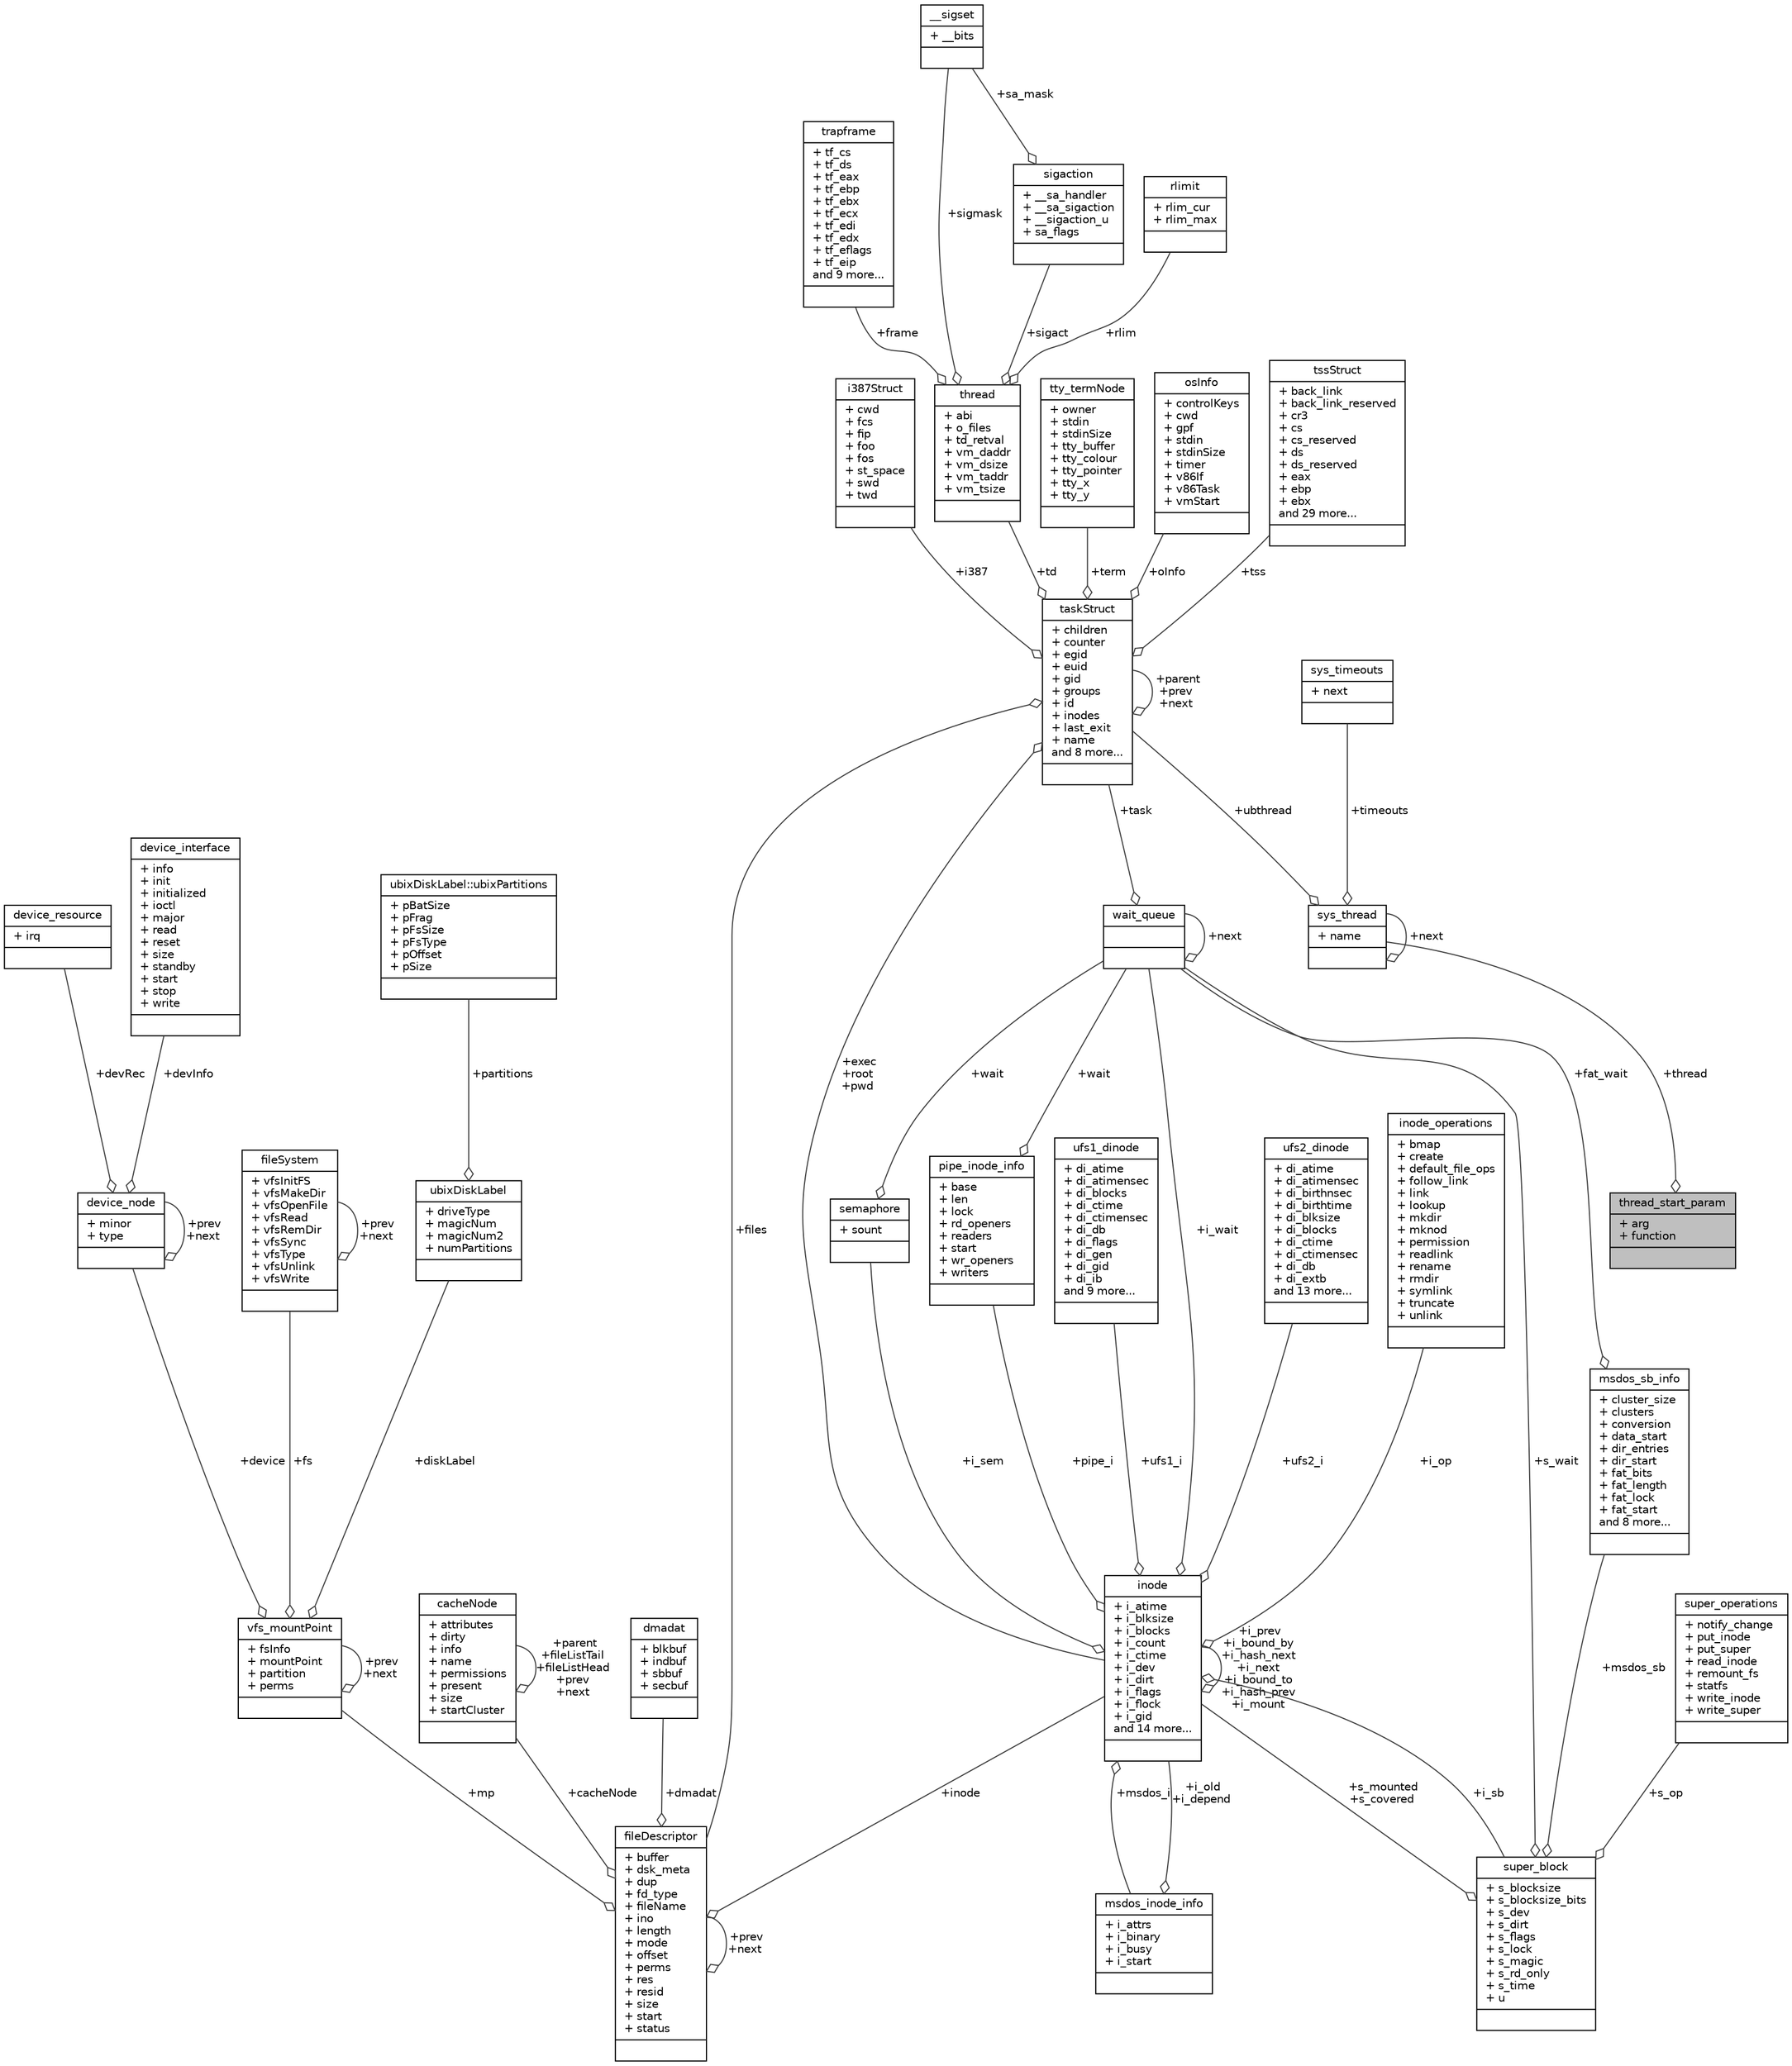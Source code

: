 digraph "thread_start_param"
{
 // LATEX_PDF_SIZE
  edge [fontname="Helvetica",fontsize="10",labelfontname="Helvetica",labelfontsize="10"];
  node [fontname="Helvetica",fontsize="10",shape=record];
  Node1 [label="{thread_start_param\n|+ arg\l+ function\l|}",height=0.2,width=0.4,color="black", fillcolor="grey75", style="filled", fontcolor="black",tooltip=" "];
  Node2 -> Node1 [color="grey25",fontsize="10",style="solid",label=" +thread" ,arrowhead="odiamond",fontname="Helvetica"];
  Node2 [label="{sys_thread\n|+ name\l|}",height=0.2,width=0.4,color="black", fillcolor="white", style="filled",URL="$structsys__thread.html",tooltip=" "];
  Node2 -> Node2 [color="grey25",fontsize="10",style="solid",label=" +next" ,arrowhead="odiamond",fontname="Helvetica"];
  Node3 -> Node2 [color="grey25",fontsize="10",style="solid",label=" +ubthread" ,arrowhead="odiamond",fontname="Helvetica"];
  Node3 [label="{taskStruct\n|+ children\l+ counter\l+ egid\l+ euid\l+ gid\l+ groups\l+ id\l+ inodes\l+ last_exit\l+ name\land 8 more...\l|}",height=0.2,width=0.4,color="black", fillcolor="white", style="filled",URL="$structtaskStruct.html",tooltip=" "];
  Node4 -> Node3 [color="grey25",fontsize="10",style="solid",label=" +exec\n+root\n+pwd" ,arrowhead="odiamond",fontname="Helvetica"];
  Node4 [label="{inode\n|+ i_atime\l+ i_blksize\l+ i_blocks\l+ i_count\l+ i_ctime\l+ i_dev\l+ i_dirt\l+ i_flags\l+ i_flock\l+ i_gid\land 14 more...\l|}",height=0.2,width=0.4,color="black", fillcolor="white", style="filled",URL="$structinode.html",tooltip=" "];
  Node5 -> Node4 [color="grey25",fontsize="10",style="solid",label=" +msdos_i" ,arrowhead="odiamond",fontname="Helvetica"];
  Node5 [label="{msdos_inode_info\n|+ i_attrs\l+ i_binary\l+ i_busy\l+ i_start\l|}",height=0.2,width=0.4,color="black", fillcolor="white", style="filled",URL="$structmsdos__inode__info.html",tooltip=" "];
  Node4 -> Node5 [color="grey25",fontsize="10",style="solid",label=" +i_old\n+i_depend" ,arrowhead="odiamond",fontname="Helvetica"];
  Node6 -> Node4 [color="grey25",fontsize="10",style="solid",label=" +i_sb" ,arrowhead="odiamond",fontname="Helvetica"];
  Node6 [label="{super_block\n|+ s_blocksize\l+ s_blocksize_bits\l+ s_dev\l+ s_dirt\l+ s_flags\l+ s_lock\l+ s_magic\l+ s_rd_only\l+ s_time\l+ u\l|}",height=0.2,width=0.4,color="black", fillcolor="white", style="filled",URL="$structsuper__block.html",tooltip=" "];
  Node7 -> Node6 [color="grey25",fontsize="10",style="solid",label=" +msdos_sb" ,arrowhead="odiamond",fontname="Helvetica"];
  Node7 [label="{msdos_sb_info\n|+ cluster_size\l+ clusters\l+ conversion\l+ data_start\l+ dir_entries\l+ dir_start\l+ fat_bits\l+ fat_length\l+ fat_lock\l+ fat_start\land 8 more...\l|}",height=0.2,width=0.4,color="black", fillcolor="white", style="filled",URL="$structmsdos__sb__info.html",tooltip=" "];
  Node8 -> Node7 [color="grey25",fontsize="10",style="solid",label=" +fat_wait" ,arrowhead="odiamond",fontname="Helvetica"];
  Node8 [label="{wait_queue\n||}",height=0.2,width=0.4,color="black", fillcolor="white", style="filled",URL="$structwait__queue.html",tooltip=" "];
  Node3 -> Node8 [color="grey25",fontsize="10",style="solid",label=" +task" ,arrowhead="odiamond",fontname="Helvetica"];
  Node8 -> Node8 [color="grey25",fontsize="10",style="solid",label=" +next" ,arrowhead="odiamond",fontname="Helvetica"];
  Node4 -> Node6 [color="grey25",fontsize="10",style="solid",label=" +s_mounted\n+s_covered" ,arrowhead="odiamond",fontname="Helvetica"];
  Node8 -> Node6 [color="grey25",fontsize="10",style="solid",label=" +s_wait" ,arrowhead="odiamond",fontname="Helvetica"];
  Node9 -> Node6 [color="grey25",fontsize="10",style="solid",label=" +s_op" ,arrowhead="odiamond",fontname="Helvetica"];
  Node9 [label="{super_operations\n|+ notify_change\l+ put_inode\l+ put_super\l+ read_inode\l+ remount_fs\l+ statfs\l+ write_inode\l+ write_super\l|}",height=0.2,width=0.4,color="black", fillcolor="white", style="filled",URL="$structsuper__operations.html",tooltip=" "];
  Node4 -> Node4 [color="grey25",fontsize="10",style="solid",label=" +i_prev\n+i_bound_by\n+i_hash_next\n+i_next\n+i_bound_to\n+i_hash_prev\n+i_mount" ,arrowhead="odiamond",fontname="Helvetica"];
  Node10 -> Node4 [color="grey25",fontsize="10",style="solid",label=" +i_sem" ,arrowhead="odiamond",fontname="Helvetica"];
  Node10 [label="{semaphore\n|+ sount\l|}",height=0.2,width=0.4,color="black", fillcolor="white", style="filled",URL="$structsemaphore.html",tooltip=" "];
  Node8 -> Node10 [color="grey25",fontsize="10",style="solid",label=" +wait" ,arrowhead="odiamond",fontname="Helvetica"];
  Node11 -> Node4 [color="grey25",fontsize="10",style="solid",label=" +pipe_i" ,arrowhead="odiamond",fontname="Helvetica"];
  Node11 [label="{pipe_inode_info\n|+ base\l+ len\l+ lock\l+ rd_openers\l+ readers\l+ start\l+ wr_openers\l+ writers\l|}",height=0.2,width=0.4,color="black", fillcolor="white", style="filled",URL="$structpipe__inode__info.html",tooltip=" "];
  Node8 -> Node11 [color="grey25",fontsize="10",style="solid",label=" +wait" ,arrowhead="odiamond",fontname="Helvetica"];
  Node12 -> Node4 [color="grey25",fontsize="10",style="solid",label=" +ufs2_i" ,arrowhead="odiamond",fontname="Helvetica"];
  Node12 [label="{ufs2_dinode\n|+ di_atime\l+ di_atimensec\l+ di_birthnsec\l+ di_birthtime\l+ di_blksize\l+ di_blocks\l+ di_ctime\l+ di_ctimensec\l+ di_db\l+ di_extb\land 13 more...\l|}",height=0.2,width=0.4,color="black", fillcolor="white", style="filled",URL="$structufs2__dinode.html",tooltip=" "];
  Node8 -> Node4 [color="grey25",fontsize="10",style="solid",label=" +i_wait" ,arrowhead="odiamond",fontname="Helvetica"];
  Node13 -> Node4 [color="grey25",fontsize="10",style="solid",label=" +i_op" ,arrowhead="odiamond",fontname="Helvetica"];
  Node13 [label="{inode_operations\n|+ bmap\l+ create\l+ default_file_ops\l+ follow_link\l+ link\l+ lookup\l+ mkdir\l+ mknod\l+ permission\l+ readlink\l+ rename\l+ rmdir\l+ symlink\l+ truncate\l+ unlink\l|}",height=0.2,width=0.4,color="black", fillcolor="white", style="filled",URL="$structinode__operations.html",tooltip=" "];
  Node14 -> Node4 [color="grey25",fontsize="10",style="solid",label=" +ufs1_i" ,arrowhead="odiamond",fontname="Helvetica"];
  Node14 [label="{ufs1_dinode\n|+ di_atime\l+ di_atimensec\l+ di_blocks\l+ di_ctime\l+ di_ctimensec\l+ di_db\l+ di_flags\l+ di_gen\l+ di_gid\l+ di_ib\land 9 more...\l|}",height=0.2,width=0.4,color="black", fillcolor="white", style="filled",URL="$structufs1__dinode.html",tooltip=" "];
  Node3 -> Node3 [color="grey25",fontsize="10",style="solid",label=" +parent\n+prev\n+next" ,arrowhead="odiamond",fontname="Helvetica"];
  Node15 -> Node3 [color="grey25",fontsize="10",style="solid",label=" +i387" ,arrowhead="odiamond",fontname="Helvetica"];
  Node15 [label="{i387Struct\n|+ cwd\l+ fcs\l+ fip\l+ foo\l+ fos\l+ st_space\l+ swd\l+ twd\l|}",height=0.2,width=0.4,color="black", fillcolor="white", style="filled",URL="$structi387Struct.html",tooltip=" "];
  Node16 -> Node3 [color="grey25",fontsize="10",style="solid",label=" +td" ,arrowhead="odiamond",fontname="Helvetica"];
  Node16 [label="{thread\n|+ abi\l+ o_files\l+ td_retval\l+ vm_daddr\l+ vm_dsize\l+ vm_taddr\l+ vm_tsize\l|}",height=0.2,width=0.4,color="black", fillcolor="white", style="filled",URL="$structthread.html",tooltip=" "];
  Node17 -> Node16 [color="grey25",fontsize="10",style="solid",label=" +frame" ,arrowhead="odiamond",fontname="Helvetica"];
  Node17 [label="{trapframe\n|+ tf_cs\l+ tf_ds\l+ tf_eax\l+ tf_ebp\l+ tf_ebx\l+ tf_ecx\l+ tf_edi\l+ tf_edx\l+ tf_eflags\l+ tf_eip\land 9 more...\l|}",height=0.2,width=0.4,color="black", fillcolor="white", style="filled",URL="$structtrapframe.html",tooltip=" "];
  Node18 -> Node16 [color="grey25",fontsize="10",style="solid",label=" +sigmask" ,arrowhead="odiamond",fontname="Helvetica"];
  Node18 [label="{__sigset\n|+ __bits\l|}",height=0.2,width=0.4,color="black", fillcolor="white", style="filled",URL="$struct____sigset.html",tooltip=" "];
  Node19 -> Node16 [color="grey25",fontsize="10",style="solid",label=" +rlim" ,arrowhead="odiamond",fontname="Helvetica"];
  Node19 [label="{rlimit\n|+ rlim_cur\l+ rlim_max\l|}",height=0.2,width=0.4,color="black", fillcolor="white", style="filled",URL="$structrlimit.html",tooltip=" "];
  Node20 -> Node16 [color="grey25",fontsize="10",style="solid",label=" +sigact" ,arrowhead="odiamond",fontname="Helvetica"];
  Node20 [label="{sigaction\n|+ __sa_handler\l+ __sa_sigaction\l+ __sigaction_u\l+ sa_flags\l|}",height=0.2,width=0.4,color="black", fillcolor="white", style="filled",URL="$structsigaction.html",tooltip=" "];
  Node18 -> Node20 [color="grey25",fontsize="10",style="solid",label=" +sa_mask" ,arrowhead="odiamond",fontname="Helvetica"];
  Node21 -> Node3 [color="grey25",fontsize="10",style="solid",label=" +files" ,arrowhead="odiamond",fontname="Helvetica"];
  Node21 [label="{fileDescriptor\n|+ buffer\l+ dsk_meta\l+ dup\l+ fd_type\l+ fileName\l+ ino\l+ length\l+ mode\l+ offset\l+ perms\l+ res\l+ resid\l+ size\l+ start\l+ status\l|}",height=0.2,width=0.4,color="black", fillcolor="white", style="filled",URL="$structfileDescriptor.html",tooltip=" "];
  Node4 -> Node21 [color="grey25",fontsize="10",style="solid",label=" +inode" ,arrowhead="odiamond",fontname="Helvetica"];
  Node22 -> Node21 [color="grey25",fontsize="10",style="solid",label=" +cacheNode" ,arrowhead="odiamond",fontname="Helvetica"];
  Node22 [label="{cacheNode\n|+ attributes\l+ dirty\l+ info\l+ name\l+ permissions\l+ present\l+ size\l+ startCluster\l|}",height=0.2,width=0.4,color="black", fillcolor="white", style="filled",URL="$structcacheNode.html",tooltip=" "];
  Node22 -> Node22 [color="grey25",fontsize="10",style="solid",label=" +parent\n+fileListTail\n+fileListHead\n+prev\n+next" ,arrowhead="odiamond",fontname="Helvetica"];
  Node21 -> Node21 [color="grey25",fontsize="10",style="solid",label=" +prev\n+next" ,arrowhead="odiamond",fontname="Helvetica"];
  Node23 -> Node21 [color="grey25",fontsize="10",style="solid",label=" +dmadat" ,arrowhead="odiamond",fontname="Helvetica"];
  Node23 [label="{dmadat\n|+ blkbuf\l+ indbuf\l+ sbbuf\l+ secbuf\l|}",height=0.2,width=0.4,color="black", fillcolor="white", style="filled",URL="$structdmadat.html",tooltip=" "];
  Node24 -> Node21 [color="grey25",fontsize="10",style="solid",label=" +mp" ,arrowhead="odiamond",fontname="Helvetica"];
  Node24 [label="{vfs_mountPoint\n|+ fsInfo\l+ mountPoint\l+ partition\l+ perms\l|}",height=0.2,width=0.4,color="black", fillcolor="white", style="filled",URL="$structvfs__mountPoint.html",tooltip=" "];
  Node25 -> Node24 [color="grey25",fontsize="10",style="solid",label=" +diskLabel" ,arrowhead="odiamond",fontname="Helvetica"];
  Node25 [label="{ubixDiskLabel\n|+ driveType\l+ magicNum\l+ magicNum2\l+ numPartitions\l|}",height=0.2,width=0.4,color="black", fillcolor="white", style="filled",URL="$structubixDiskLabel.html",tooltip=" "];
  Node26 -> Node25 [color="grey25",fontsize="10",style="solid",label=" +partitions" ,arrowhead="odiamond",fontname="Helvetica"];
  Node26 [label="{ubixDiskLabel::ubixPartitions\n|+ pBatSize\l+ pFrag\l+ pFsSize\l+ pFsType\l+ pOffset\l+ pSize\l|}",height=0.2,width=0.4,color="black", fillcolor="white", style="filled",URL="$structubixDiskLabel_1_1ubixPartitions.html",tooltip=" "];
  Node27 -> Node24 [color="grey25",fontsize="10",style="solid",label=" +device" ,arrowhead="odiamond",fontname="Helvetica"];
  Node27 [label="{device_node\n|+ minor\l+ type\l|}",height=0.2,width=0.4,color="black", fillcolor="white", style="filled",URL="$structdevice__node.html",tooltip=" "];
  Node28 -> Node27 [color="grey25",fontsize="10",style="solid",label=" +devRec" ,arrowhead="odiamond",fontname="Helvetica"];
  Node28 [label="{device_resource\n|+ irq\l|}",height=0.2,width=0.4,color="black", fillcolor="white", style="filled",URL="$structdevice__resource.html",tooltip=" "];
  Node29 -> Node27 [color="grey25",fontsize="10",style="solid",label=" +devInfo" ,arrowhead="odiamond",fontname="Helvetica"];
  Node29 [label="{device_interface\n|+ info\l+ init\l+ initialized\l+ ioctl\l+ major\l+ read\l+ reset\l+ size\l+ standby\l+ start\l+ stop\l+ write\l|}",height=0.2,width=0.4,color="black", fillcolor="white", style="filled",URL="$structdevice__interface.html",tooltip=" "];
  Node27 -> Node27 [color="grey25",fontsize="10",style="solid",label=" +prev\n+next" ,arrowhead="odiamond",fontname="Helvetica"];
  Node30 -> Node24 [color="grey25",fontsize="10",style="solid",label=" +fs" ,arrowhead="odiamond",fontname="Helvetica"];
  Node30 [label="{fileSystem\n|+ vfsInitFS\l+ vfsMakeDir\l+ vfsOpenFile\l+ vfsRead\l+ vfsRemDir\l+ vfsSync\l+ vfsType\l+ vfsUnlink\l+ vfsWrite\l|}",height=0.2,width=0.4,color="black", fillcolor="white", style="filled",URL="$structfileSystem.html",tooltip="filesSystem Structure"];
  Node30 -> Node30 [color="grey25",fontsize="10",style="solid",label=" +prev\n+next" ,arrowhead="odiamond",fontname="Helvetica"];
  Node24 -> Node24 [color="grey25",fontsize="10",style="solid",label=" +prev\n+next" ,arrowhead="odiamond",fontname="Helvetica"];
  Node31 -> Node3 [color="grey25",fontsize="10",style="solid",label=" +term" ,arrowhead="odiamond",fontname="Helvetica"];
  Node31 [label="{tty_termNode\n|+ owner\l+ stdin\l+ stdinSize\l+ tty_buffer\l+ tty_colour\l+ tty_pointer\l+ tty_x\l+ tty_y\l|}",height=0.2,width=0.4,color="black", fillcolor="white", style="filled",URL="$structtty__termNode.html",tooltip=" "];
  Node32 -> Node3 [color="grey25",fontsize="10",style="solid",label=" +oInfo" ,arrowhead="odiamond",fontname="Helvetica"];
  Node32 [label="{osInfo\n|+ controlKeys\l+ cwd\l+ gpf\l+ stdin\l+ stdinSize\l+ timer\l+ v86If\l+ v86Task\l+ vmStart\l|}",height=0.2,width=0.4,color="black", fillcolor="white", style="filled",URL="$structosInfo.html",tooltip=" "];
  Node33 -> Node3 [color="grey25",fontsize="10",style="solid",label=" +tss" ,arrowhead="odiamond",fontname="Helvetica"];
  Node33 [label="{tssStruct\n|+ back_link\l+ back_link_reserved\l+ cr3\l+ cs\l+ cs_reserved\l+ ds\l+ ds_reserved\l+ eax\l+ ebp\l+ ebx\land 29 more...\l|}",height=0.2,width=0.4,color="black", fillcolor="white", style="filled",URL="$structtssStruct.html",tooltip=" "];
  Node34 -> Node2 [color="grey25",fontsize="10",style="solid",label=" +timeouts" ,arrowhead="odiamond",fontname="Helvetica"];
  Node34 [label="{sys_timeouts\n|+ next\l|}",height=0.2,width=0.4,color="black", fillcolor="white", style="filled",URL="$structsys__timeouts.html",tooltip=" "];
}
